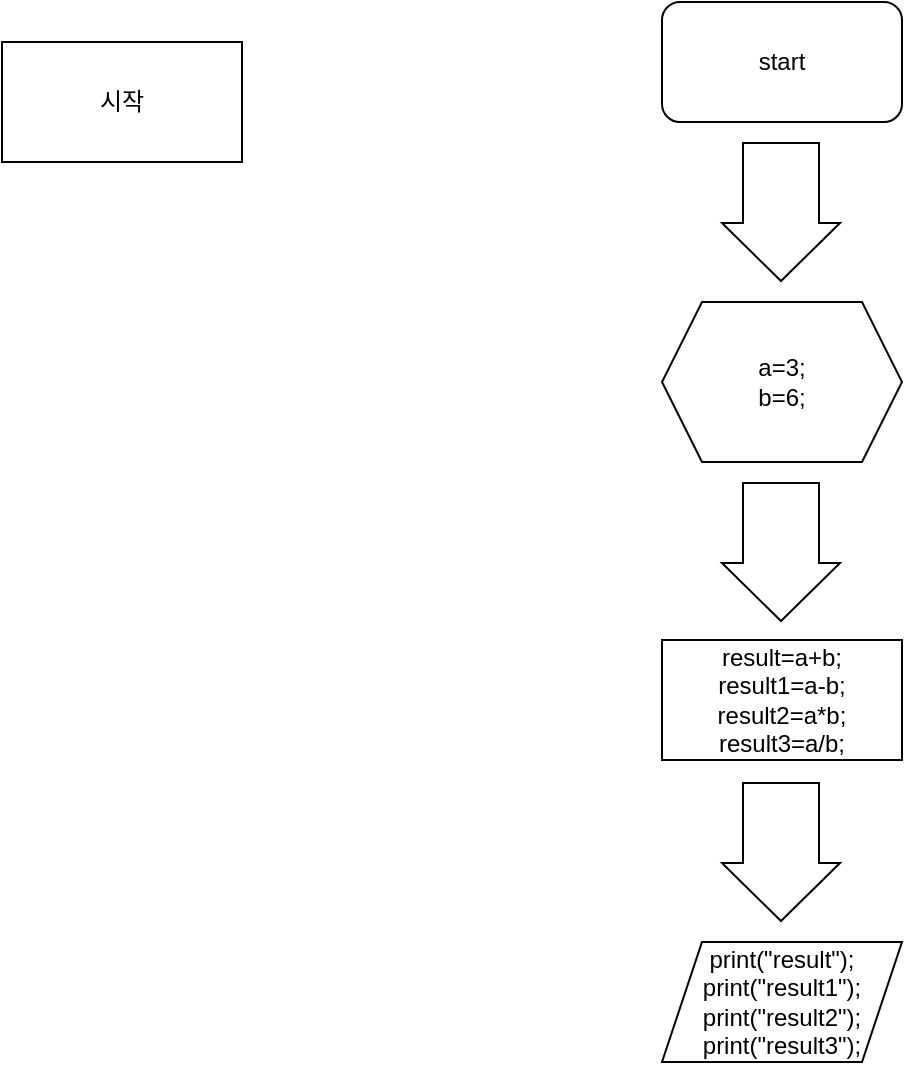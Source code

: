 <mxfile version="20.5.1" type="github"><diagram id="KTZ_ase18IbOkAJFlgU4" name="페이지-1"><mxGraphModel dx="1300" dy="502" grid="1" gridSize="10" guides="1" tooltips="1" connect="1" arrows="1" fold="1" page="1" pageScale="1" pageWidth="827" pageHeight="1169" math="0" shadow="0"><root><mxCell id="0"/><mxCell id="1" parent="0"/><mxCell id="apfoIWlsxZP9Q9vmYlV6-1" value="시작" style="rounded=0;whiteSpace=wrap;html=1;" vertex="1" parent="1"><mxGeometry x="-550" y="250" width="120" height="60" as="geometry"/></mxCell><mxCell id="apfoIWlsxZP9Q9vmYlV6-2" value="start" style="rounded=1;whiteSpace=wrap;html=1;" vertex="1" parent="1"><mxGeometry x="-220" y="230" width="120" height="60" as="geometry"/></mxCell><mxCell id="apfoIWlsxZP9Q9vmYlV6-4" value="result=a+b;&lt;br&gt;result1=a-b;&lt;br&gt;result2=a*b;&lt;br&gt;result3=a/b;" style="rounded=0;whiteSpace=wrap;html=1;" vertex="1" parent="1"><mxGeometry x="-220" y="549" width="120" height="60" as="geometry"/></mxCell><mxCell id="apfoIWlsxZP9Q9vmYlV6-5" value="a=3;&lt;br&gt;b=6;" style="shape=hexagon;perimeter=hexagonPerimeter2;whiteSpace=wrap;html=1;fixedSize=1;" vertex="1" parent="1"><mxGeometry x="-220" y="380" width="120" height="80" as="geometry"/></mxCell><mxCell id="apfoIWlsxZP9Q9vmYlV6-6" value="" style="shape=flexArrow;endArrow=classic;html=1;rounded=0;width=38;endSize=9.33;" edge="1" parent="1"><mxGeometry width="50" height="50" relative="1" as="geometry"><mxPoint x="-160.5" y="470" as="sourcePoint"/><mxPoint x="-160.5" y="540" as="targetPoint"/><Array as="points"/></mxGeometry></mxCell><mxCell id="apfoIWlsxZP9Q9vmYlV6-7" value="" style="shape=flexArrow;endArrow=classic;html=1;rounded=0;width=38;endSize=9.33;" edge="1" parent="1"><mxGeometry width="50" height="50" relative="1" as="geometry"><mxPoint x="-160.5" y="300" as="sourcePoint"/><mxPoint x="-160.5" y="370" as="targetPoint"/><Array as="points"/></mxGeometry></mxCell><mxCell id="apfoIWlsxZP9Q9vmYlV6-8" value="print(&quot;result&quot;);&lt;br&gt;print(&quot;result1&quot;);&lt;br&gt;print(&quot;result2&quot;);&lt;br&gt;print(&quot;result3&quot;);" style="shape=parallelogram;perimeter=parallelogramPerimeter;whiteSpace=wrap;html=1;fixedSize=1;" vertex="1" parent="1"><mxGeometry x="-220" y="700" width="120" height="60" as="geometry"/></mxCell><mxCell id="apfoIWlsxZP9Q9vmYlV6-9" value="" style="shape=flexArrow;endArrow=classic;html=1;rounded=0;width=38;endSize=9.33;" edge="1" parent="1"><mxGeometry width="50" height="50" relative="1" as="geometry"><mxPoint x="-160.5" y="620" as="sourcePoint"/><mxPoint x="-160.5" y="690" as="targetPoint"/><Array as="points"/></mxGeometry></mxCell></root></mxGraphModel></diagram></mxfile>